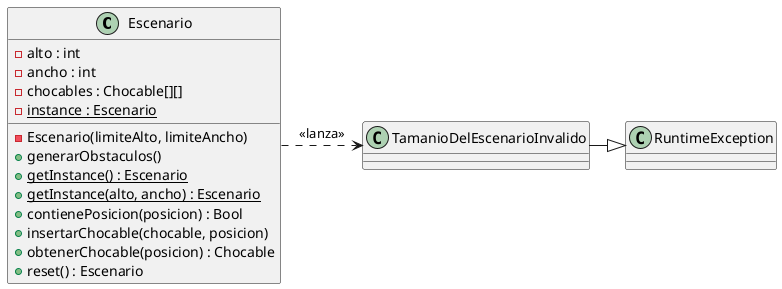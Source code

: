 @startuml

class Escenario {
    - alto : int
    - ancho : int
    - chocables : Chocable[][]
    - {static} instance : Escenario
    - Escenario(limiteAlto, limiteAncho)
    + generarObstaculos()
    + {static} getInstance() : Escenario
    + {static} getInstance(alto, ancho) : Escenario
    + contienePosicion(posicion) : Bool
    + insertarChocable(chocable, posicion)
    + obtenerChocable(posicion) : Chocable
    + reset() : Escenario
}

class TamanioDelEscenarioInvalido {
}

class RuntimeException {
}

Escenario .> TamanioDelEscenarioInvalido : <<lanza>>
TamanioDelEscenarioInvalido -|> RuntimeException

@enduml